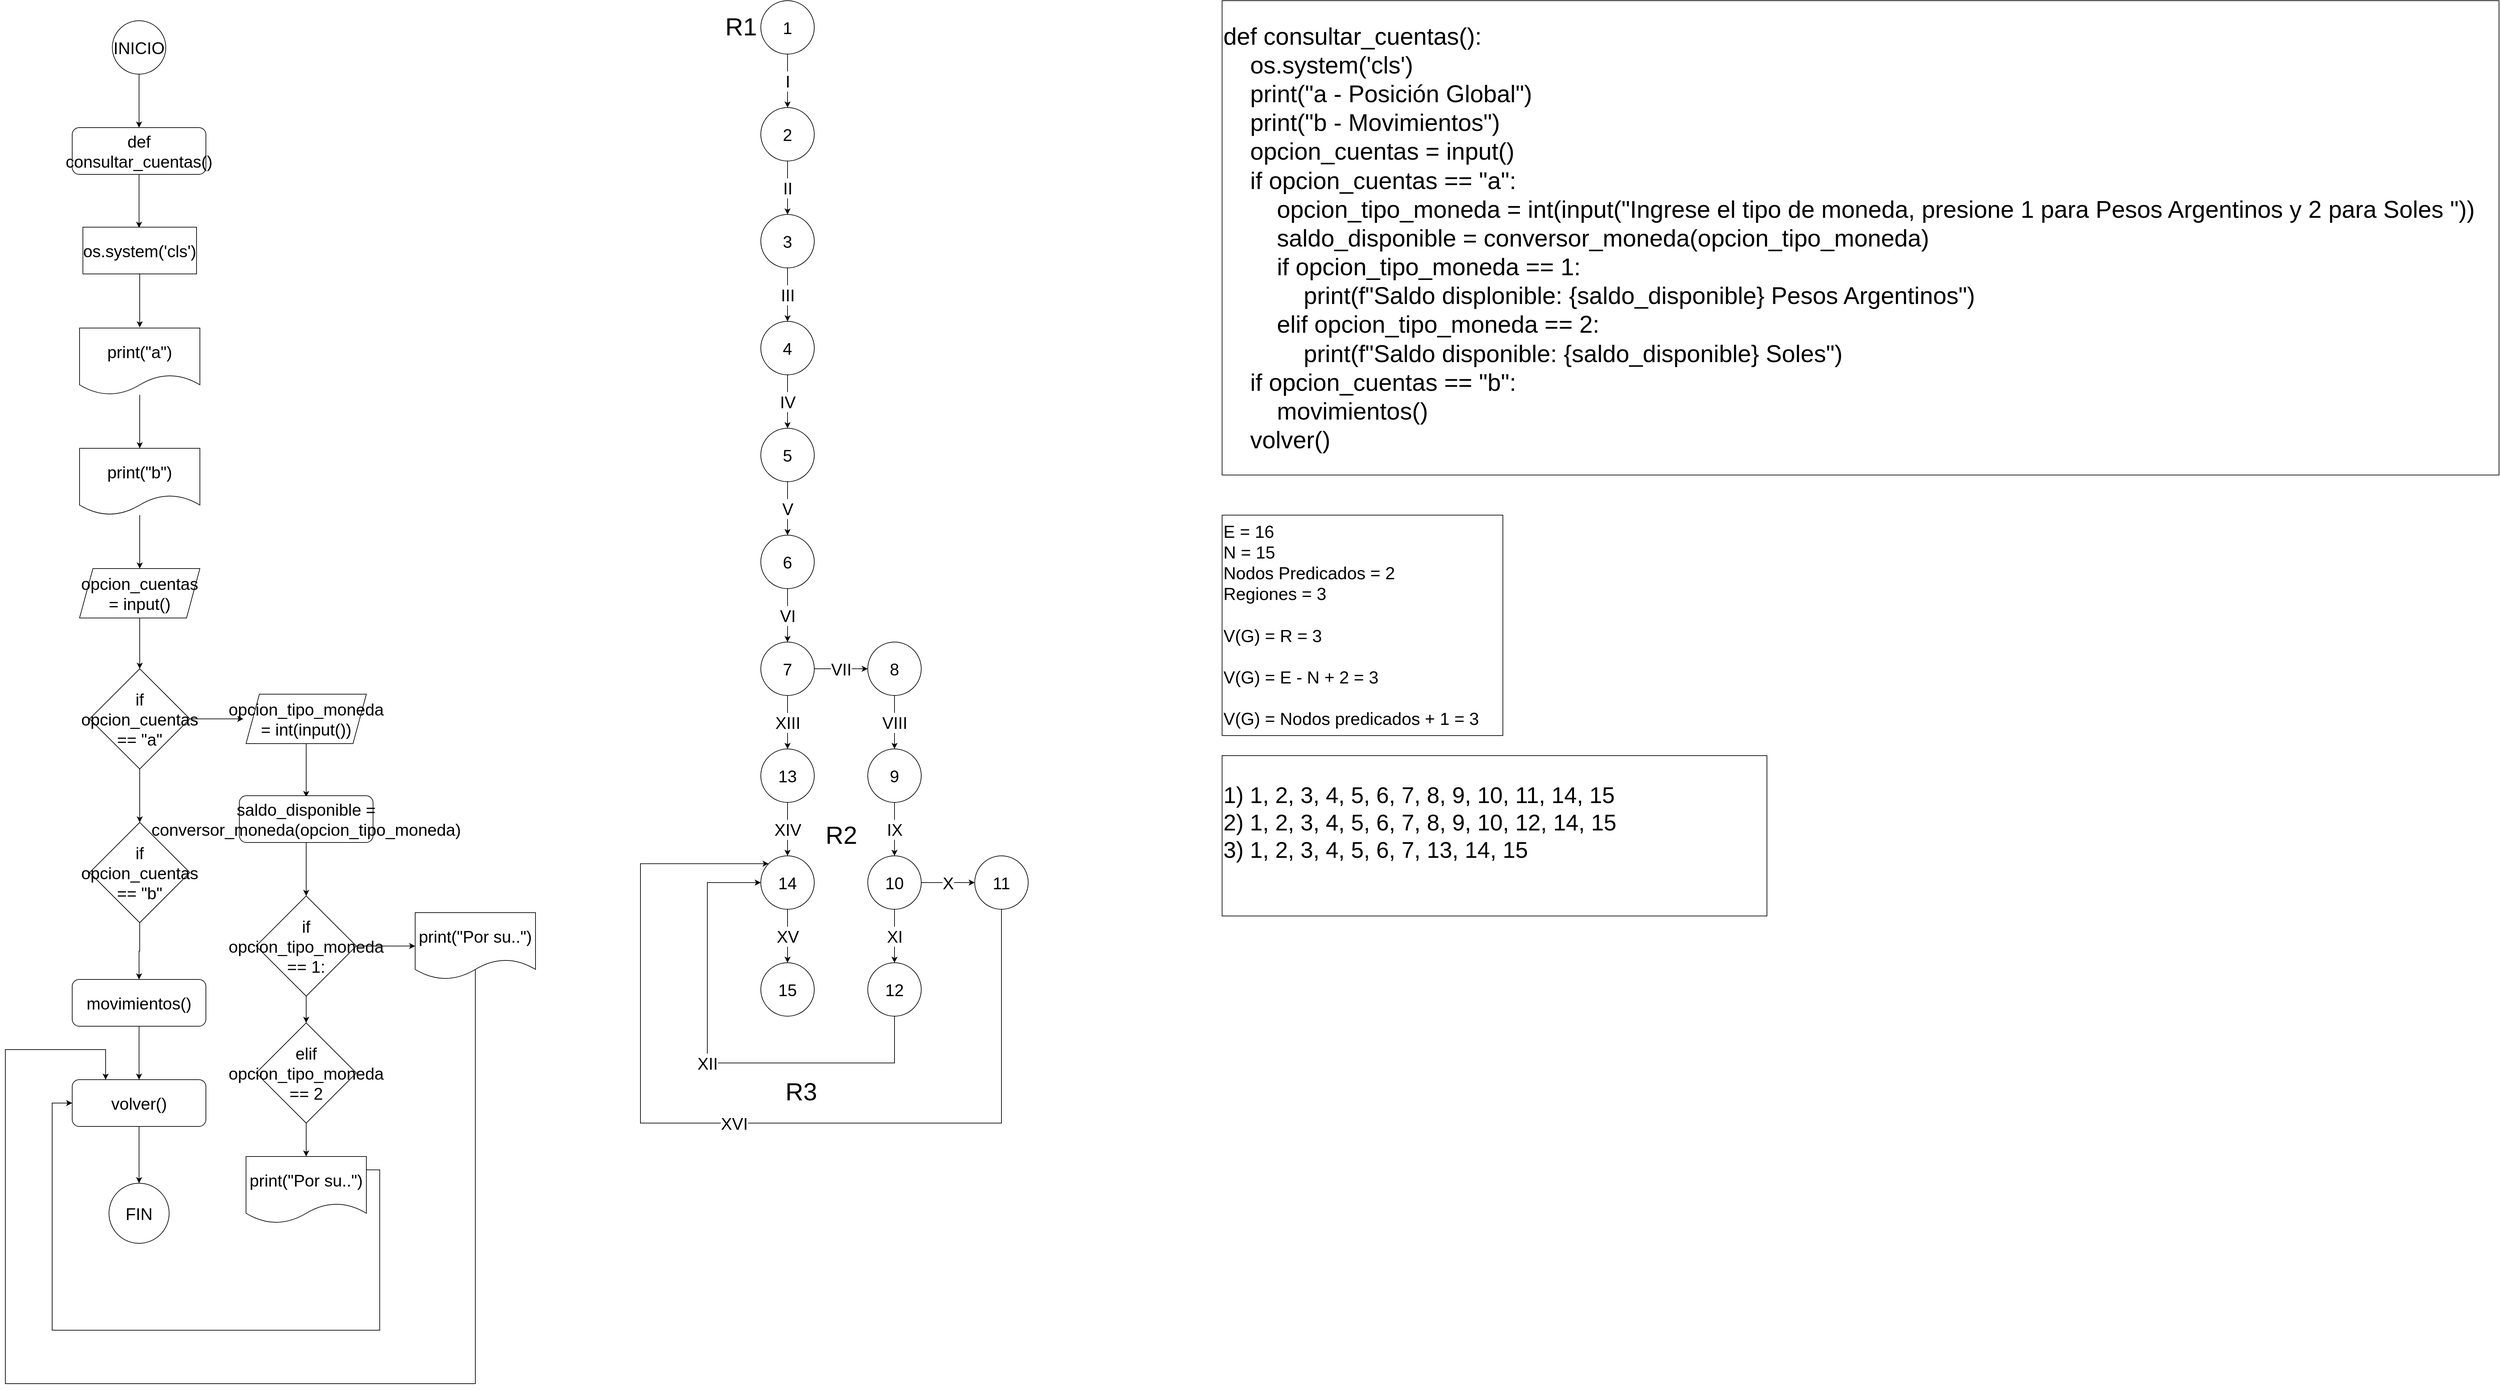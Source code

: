 <mxfile version="19.0.3" type="device"><diagram id="Hc_KqLiliBzw16ogtrJS" name="Página-1"><mxGraphModel dx="5126" dy="2212" grid="1" gridSize="10" guides="1" tooltips="1" connect="1" arrows="1" fold="1" page="1" pageScale="1" pageWidth="827" pageHeight="1169" math="0" shadow="0"><root><mxCell id="0"/><mxCell id="1" parent="0"/><mxCell id="EJ3tcjzNQ7iBSnI-qiS0-100" value="&lt;div&gt;def consultar_cuentas():&lt;/div&gt;&lt;div&gt;&amp;nbsp; &amp;nbsp; os.system('cls')&lt;/div&gt;&lt;div&gt;&amp;nbsp; &amp;nbsp; print(&quot;a - Posición Global&quot;)&lt;/div&gt;&lt;div&gt;&amp;nbsp; &amp;nbsp; print(&quot;b - Movimientos&quot;)&lt;/div&gt;&lt;div&gt;&amp;nbsp; &amp;nbsp; opcion_cuentas = input()&lt;/div&gt;&lt;div&gt;&amp;nbsp; &amp;nbsp; if opcion_cuentas == &quot;a&quot;:&lt;/div&gt;&lt;div&gt;&amp;nbsp; &amp;nbsp; &amp;nbsp; &amp;nbsp; opcion_tipo_moneda = int(input(&quot;Ingrese el tipo de moneda, presione 1 para Pesos Argentinos y 2 para Soles &quot;))&lt;/div&gt;&lt;div&gt;&amp;nbsp; &amp;nbsp; &amp;nbsp; &amp;nbsp; saldo_disponible = conversor_moneda(opcion_tipo_moneda)&lt;/div&gt;&lt;div&gt;&amp;nbsp; &amp;nbsp; &amp;nbsp; &amp;nbsp; if opcion_tipo_moneda == 1:&lt;/div&gt;&lt;div&gt;&amp;nbsp; &amp;nbsp; &amp;nbsp; &amp;nbsp; &amp;nbsp; &amp;nbsp; print(f&quot;Saldo displonible: {saldo_disponible} Pesos Argentinos&quot;)&lt;/div&gt;&lt;div&gt;&amp;nbsp; &amp;nbsp; &amp;nbsp; &amp;nbsp; elif opcion_tipo_moneda == 2:&lt;/div&gt;&lt;div&gt;&amp;nbsp; &amp;nbsp; &amp;nbsp; &amp;nbsp; &amp;nbsp; &amp;nbsp; print(f&quot;Saldo disponible: {saldo_disponible} Soles&quot;)&lt;/div&gt;&lt;div&gt;&amp;nbsp; &amp;nbsp; if opcion_cuentas == &quot;b&quot;:&lt;/div&gt;&lt;div&gt;&amp;nbsp; &amp;nbsp; &amp;nbsp; &amp;nbsp; movimientos()&lt;/div&gt;&lt;div&gt;&amp;nbsp; &amp;nbsp; volver()&lt;/div&gt;" style="rounded=0;whiteSpace=wrap;html=1;align=left;fontSize=36;" vertex="1" parent="1"><mxGeometry x="380" y="100" width="1910" height="710" as="geometry"/></mxCell><mxCell id="EJ3tcjzNQ7iBSnI-qiS0-101" value="E = 16&lt;br style=&quot;font-size: 26px;&quot;&gt;N = 15&lt;br style=&quot;font-size: 26px;&quot;&gt;Nodos Predicados = 2&lt;br style=&quot;font-size: 26px;&quot;&gt;Regiones = 3&lt;br style=&quot;font-size: 26px;&quot;&gt;&lt;br style=&quot;font-size: 26px;&quot;&gt;V(G) = R = 3&lt;br style=&quot;font-size: 26px;&quot;&gt;&lt;br style=&quot;font-size: 26px;&quot;&gt;V(G) = E - N + 2 = 3&lt;br style=&quot;font-size: 26px;&quot;&gt;&lt;br style=&quot;font-size: 26px;&quot;&gt;V(G) = Nodos predicados + 1 = 3" style="rounded=0;whiteSpace=wrap;html=1;align=left;fontSize=26;" vertex="1" parent="1"><mxGeometry x="380" y="870" width="420" height="330" as="geometry"/></mxCell><mxCell id="EJ3tcjzNQ7iBSnI-qiS0-102" value="&lt;div style=&quot;font-size: 34px;&quot;&gt;1) 1, 2, 3, 4, 5, 6, 7, 8, 9, 10, 11, 14, 15&lt;/div&gt;&lt;div style=&quot;font-size: 34px;&quot;&gt;2) 1, 2, 3, 4, 5, 6, 7, 8, 9, 10, 12, 14, 15&lt;/div&gt;&lt;div style=&quot;font-size: 34px;&quot;&gt;3) 1, 2, 3, 4, 5, 6, 7, 13, 14, 15&lt;/div&gt;&amp;nbsp;" style="rounded=0;whiteSpace=wrap;html=1;align=left;fontSize=34;" vertex="1" parent="1"><mxGeometry x="380" y="1230" width="815" height="240" as="geometry"/></mxCell><mxCell id="EJ3tcjzNQ7iBSnI-qiS0-105" value="I" style="edgeStyle=orthogonalEdgeStyle;rounded=0;orthogonalLoop=1;jettySize=auto;html=1;fontSize=25;" edge="1" parent="1" source="EJ3tcjzNQ7iBSnI-qiS0-103" target="EJ3tcjzNQ7iBSnI-qiS0-104"><mxGeometry relative="1" as="geometry"/></mxCell><mxCell id="EJ3tcjzNQ7iBSnI-qiS0-103" value="1" style="ellipse;whiteSpace=wrap;html=1;aspect=fixed;fontSize=25;" vertex="1" parent="1"><mxGeometry x="-310" y="100" width="80" height="80" as="geometry"/></mxCell><mxCell id="EJ3tcjzNQ7iBSnI-qiS0-107" value="II" style="edgeStyle=orthogonalEdgeStyle;rounded=0;orthogonalLoop=1;jettySize=auto;html=1;fontSize=25;" edge="1" parent="1" source="EJ3tcjzNQ7iBSnI-qiS0-104" target="EJ3tcjzNQ7iBSnI-qiS0-106"><mxGeometry relative="1" as="geometry"/></mxCell><mxCell id="EJ3tcjzNQ7iBSnI-qiS0-104" value="2" style="ellipse;whiteSpace=wrap;html=1;aspect=fixed;fontSize=25;" vertex="1" parent="1"><mxGeometry x="-310" y="260" width="80" height="80" as="geometry"/></mxCell><mxCell id="EJ3tcjzNQ7iBSnI-qiS0-109" value="III" style="edgeStyle=orthogonalEdgeStyle;rounded=0;orthogonalLoop=1;jettySize=auto;html=1;fontSize=25;" edge="1" parent="1" source="EJ3tcjzNQ7iBSnI-qiS0-106" target="EJ3tcjzNQ7iBSnI-qiS0-108"><mxGeometry relative="1" as="geometry"/></mxCell><mxCell id="EJ3tcjzNQ7iBSnI-qiS0-106" value="3" style="ellipse;whiteSpace=wrap;html=1;aspect=fixed;fontSize=25;" vertex="1" parent="1"><mxGeometry x="-310" y="420" width="80" height="80" as="geometry"/></mxCell><mxCell id="EJ3tcjzNQ7iBSnI-qiS0-111" value="IV" style="edgeStyle=orthogonalEdgeStyle;rounded=0;orthogonalLoop=1;jettySize=auto;html=1;fontSize=25;" edge="1" parent="1" source="EJ3tcjzNQ7iBSnI-qiS0-108" target="EJ3tcjzNQ7iBSnI-qiS0-110"><mxGeometry relative="1" as="geometry"/></mxCell><mxCell id="EJ3tcjzNQ7iBSnI-qiS0-108" value="4" style="ellipse;whiteSpace=wrap;html=1;aspect=fixed;fontSize=25;" vertex="1" parent="1"><mxGeometry x="-310" y="580" width="80" height="80" as="geometry"/></mxCell><mxCell id="EJ3tcjzNQ7iBSnI-qiS0-113" value="V" style="edgeStyle=orthogonalEdgeStyle;rounded=0;orthogonalLoop=1;jettySize=auto;html=1;fontSize=25;" edge="1" parent="1" source="EJ3tcjzNQ7iBSnI-qiS0-110" target="EJ3tcjzNQ7iBSnI-qiS0-112"><mxGeometry relative="1" as="geometry"/></mxCell><mxCell id="EJ3tcjzNQ7iBSnI-qiS0-110" value="5" style="ellipse;whiteSpace=wrap;html=1;aspect=fixed;fontSize=25;" vertex="1" parent="1"><mxGeometry x="-310" y="740" width="80" height="80" as="geometry"/></mxCell><mxCell id="EJ3tcjzNQ7iBSnI-qiS0-115" value="VI" style="edgeStyle=orthogonalEdgeStyle;rounded=0;orthogonalLoop=1;jettySize=auto;html=1;fontSize=25;" edge="1" parent="1" source="EJ3tcjzNQ7iBSnI-qiS0-112" target="EJ3tcjzNQ7iBSnI-qiS0-114"><mxGeometry relative="1" as="geometry"/></mxCell><mxCell id="EJ3tcjzNQ7iBSnI-qiS0-112" value="6" style="ellipse;whiteSpace=wrap;html=1;aspect=fixed;fontSize=25;" vertex="1" parent="1"><mxGeometry x="-310" y="900" width="80" height="80" as="geometry"/></mxCell><mxCell id="EJ3tcjzNQ7iBSnI-qiS0-117" value="VII" style="edgeStyle=orthogonalEdgeStyle;rounded=0;orthogonalLoop=1;jettySize=auto;html=1;fontSize=25;" edge="1" parent="1" source="EJ3tcjzNQ7iBSnI-qiS0-114" target="EJ3tcjzNQ7iBSnI-qiS0-116"><mxGeometry relative="1" as="geometry"/></mxCell><mxCell id="EJ3tcjzNQ7iBSnI-qiS0-127" value="XIII" style="edgeStyle=orthogonalEdgeStyle;rounded=0;orthogonalLoop=1;jettySize=auto;html=1;fontSize=25;" edge="1" parent="1" source="EJ3tcjzNQ7iBSnI-qiS0-114" target="EJ3tcjzNQ7iBSnI-qiS0-126"><mxGeometry relative="1" as="geometry"/></mxCell><mxCell id="EJ3tcjzNQ7iBSnI-qiS0-114" value="7" style="ellipse;whiteSpace=wrap;html=1;aspect=fixed;fontSize=25;" vertex="1" parent="1"><mxGeometry x="-310" y="1060" width="80" height="80" as="geometry"/></mxCell><mxCell id="EJ3tcjzNQ7iBSnI-qiS0-119" value="VIII" style="edgeStyle=orthogonalEdgeStyle;rounded=0;orthogonalLoop=1;jettySize=auto;html=1;fontSize=25;" edge="1" parent="1" source="EJ3tcjzNQ7iBSnI-qiS0-116" target="EJ3tcjzNQ7iBSnI-qiS0-118"><mxGeometry relative="1" as="geometry"/></mxCell><mxCell id="EJ3tcjzNQ7iBSnI-qiS0-116" value="8" style="ellipse;whiteSpace=wrap;html=1;aspect=fixed;fontSize=25;" vertex="1" parent="1"><mxGeometry x="-150" y="1060" width="80" height="80" as="geometry"/></mxCell><mxCell id="EJ3tcjzNQ7iBSnI-qiS0-121" value="IX" style="edgeStyle=orthogonalEdgeStyle;rounded=0;orthogonalLoop=1;jettySize=auto;html=1;fontSize=25;" edge="1" parent="1" source="EJ3tcjzNQ7iBSnI-qiS0-118" target="EJ3tcjzNQ7iBSnI-qiS0-120"><mxGeometry relative="1" as="geometry"/></mxCell><mxCell id="EJ3tcjzNQ7iBSnI-qiS0-118" value="9" style="ellipse;whiteSpace=wrap;html=1;aspect=fixed;fontSize=25;" vertex="1" parent="1"><mxGeometry x="-150" y="1220" width="80" height="80" as="geometry"/></mxCell><mxCell id="EJ3tcjzNQ7iBSnI-qiS0-123" value="X" style="edgeStyle=orthogonalEdgeStyle;rounded=0;orthogonalLoop=1;jettySize=auto;html=1;fontSize=25;" edge="1" parent="1" source="EJ3tcjzNQ7iBSnI-qiS0-120" target="EJ3tcjzNQ7iBSnI-qiS0-122"><mxGeometry relative="1" as="geometry"/></mxCell><mxCell id="EJ3tcjzNQ7iBSnI-qiS0-125" value="XI" style="edgeStyle=orthogonalEdgeStyle;rounded=0;orthogonalLoop=1;jettySize=auto;html=1;fontSize=25;" edge="1" parent="1" source="EJ3tcjzNQ7iBSnI-qiS0-120" target="EJ3tcjzNQ7iBSnI-qiS0-124"><mxGeometry relative="1" as="geometry"/></mxCell><mxCell id="EJ3tcjzNQ7iBSnI-qiS0-120" value="10" style="ellipse;whiteSpace=wrap;html=1;aspect=fixed;fontSize=25;" vertex="1" parent="1"><mxGeometry x="-150" y="1380" width="80" height="80" as="geometry"/></mxCell><mxCell id="EJ3tcjzNQ7iBSnI-qiS0-133" value="XVI" style="edgeStyle=orthogonalEdgeStyle;rounded=0;orthogonalLoop=1;jettySize=auto;html=1;exitX=0.5;exitY=1;exitDx=0;exitDy=0;entryX=0;entryY=0;entryDx=0;entryDy=0;fontSize=25;" edge="1" parent="1" source="EJ3tcjzNQ7iBSnI-qiS0-122" target="EJ3tcjzNQ7iBSnI-qiS0-128"><mxGeometry relative="1" as="geometry"><Array as="points"><mxPoint x="50" y="1780"/><mxPoint x="-490" y="1780"/><mxPoint x="-490" y="1392"/></Array></mxGeometry></mxCell><mxCell id="EJ3tcjzNQ7iBSnI-qiS0-122" value="11" style="ellipse;whiteSpace=wrap;html=1;aspect=fixed;fontSize=25;" vertex="1" parent="1"><mxGeometry x="10" y="1380" width="80" height="80" as="geometry"/></mxCell><mxCell id="EJ3tcjzNQ7iBSnI-qiS0-132" value="XII" style="edgeStyle=orthogonalEdgeStyle;rounded=0;orthogonalLoop=1;jettySize=auto;html=1;exitX=0.5;exitY=1;exitDx=0;exitDy=0;entryX=0;entryY=0.5;entryDx=0;entryDy=0;fontSize=25;" edge="1" parent="1" source="EJ3tcjzNQ7iBSnI-qiS0-124" target="EJ3tcjzNQ7iBSnI-qiS0-128"><mxGeometry relative="1" as="geometry"><Array as="points"><mxPoint x="-110" y="1690"/><mxPoint x="-390" y="1690"/><mxPoint x="-390" y="1420"/></Array></mxGeometry></mxCell><mxCell id="EJ3tcjzNQ7iBSnI-qiS0-124" value="12" style="ellipse;whiteSpace=wrap;html=1;aspect=fixed;fontSize=25;" vertex="1" parent="1"><mxGeometry x="-150" y="1540" width="80" height="80" as="geometry"/></mxCell><mxCell id="EJ3tcjzNQ7iBSnI-qiS0-129" value="XIV" style="edgeStyle=orthogonalEdgeStyle;rounded=0;orthogonalLoop=1;jettySize=auto;html=1;fontSize=25;" edge="1" parent="1" source="EJ3tcjzNQ7iBSnI-qiS0-126" target="EJ3tcjzNQ7iBSnI-qiS0-128"><mxGeometry relative="1" as="geometry"/></mxCell><mxCell id="EJ3tcjzNQ7iBSnI-qiS0-126" value="13" style="ellipse;whiteSpace=wrap;html=1;aspect=fixed;fontSize=25;" vertex="1" parent="1"><mxGeometry x="-310" y="1220" width="80" height="80" as="geometry"/></mxCell><mxCell id="EJ3tcjzNQ7iBSnI-qiS0-131" value="XV" style="edgeStyle=orthogonalEdgeStyle;rounded=0;orthogonalLoop=1;jettySize=auto;html=1;fontSize=25;" edge="1" parent="1" source="EJ3tcjzNQ7iBSnI-qiS0-128" target="EJ3tcjzNQ7iBSnI-qiS0-130"><mxGeometry relative="1" as="geometry"/></mxCell><mxCell id="EJ3tcjzNQ7iBSnI-qiS0-128" value="14" style="ellipse;whiteSpace=wrap;html=1;aspect=fixed;fontSize=25;" vertex="1" parent="1"><mxGeometry x="-310" y="1380" width="80" height="80" as="geometry"/></mxCell><mxCell id="EJ3tcjzNQ7iBSnI-qiS0-130" value="15" style="ellipse;whiteSpace=wrap;html=1;aspect=fixed;fontSize=25;" vertex="1" parent="1"><mxGeometry x="-310" y="1540" width="80" height="80" as="geometry"/></mxCell><mxCell id="EJ3tcjzNQ7iBSnI-qiS0-134" value="&lt;font style=&quot;font-size: 37px;&quot;&gt;R1&lt;/font&gt;" style="text;html=1;align=center;verticalAlign=middle;resizable=0;points=[];autosize=1;strokeColor=none;fillColor=none;fontSize=23;" vertex="1" parent="1"><mxGeometry x="-370" y="120" width="60" height="40" as="geometry"/></mxCell><mxCell id="EJ3tcjzNQ7iBSnI-qiS0-135" value="&lt;font style=&quot;font-size: 37px;&quot;&gt;R2&lt;/font&gt;" style="text;html=1;align=center;verticalAlign=middle;resizable=0;points=[];autosize=1;strokeColor=none;fillColor=none;fontSize=23;" vertex="1" parent="1"><mxGeometry x="-220" y="1330" width="60" height="40" as="geometry"/></mxCell><mxCell id="EJ3tcjzNQ7iBSnI-qiS0-136" value="&lt;font style=&quot;font-size: 37px;&quot;&gt;R3&lt;/font&gt;" style="text;html=1;align=center;verticalAlign=middle;resizable=0;points=[];autosize=1;strokeColor=none;fillColor=none;fontSize=23;" vertex="1" parent="1"><mxGeometry x="-280" y="1714" width="60" height="40" as="geometry"/></mxCell><mxCell id="EJ3tcjzNQ7iBSnI-qiS0-147" value="" style="edgeStyle=orthogonalEdgeStyle;rounded=0;orthogonalLoop=1;jettySize=auto;html=1;fontSize=25;" edge="1" parent="1" source="EJ3tcjzNQ7iBSnI-qiS0-148"><mxGeometry relative="1" as="geometry"><mxPoint x="-1240" y="290" as="targetPoint"/></mxGeometry></mxCell><mxCell id="EJ3tcjzNQ7iBSnI-qiS0-148" value="INICIO" style="ellipse;whiteSpace=wrap;html=1;aspect=fixed;fontSize=25;" vertex="1" parent="1"><mxGeometry x="-1280" y="130" width="80" height="80" as="geometry"/></mxCell><mxCell id="EJ3tcjzNQ7iBSnI-qiS0-149" value="" style="edgeStyle=orthogonalEdgeStyle;rounded=0;orthogonalLoop=1;jettySize=auto;html=1;fontSize=25;" edge="1" parent="1" source="EJ3tcjzNQ7iBSnI-qiS0-150"><mxGeometry relative="1" as="geometry"><mxPoint x="-1240" y="440" as="targetPoint"/></mxGeometry></mxCell><mxCell id="EJ3tcjzNQ7iBSnI-qiS0-150" value="def consultar_cuentas()" style="rounded=1;whiteSpace=wrap;html=1;fontSize=25;" vertex="1" parent="1"><mxGeometry x="-1340" y="290" width="200" height="70" as="geometry"/></mxCell><mxCell id="EJ3tcjzNQ7iBSnI-qiS0-151" value="" style="edgeStyle=orthogonalEdgeStyle;rounded=0;orthogonalLoop=1;jettySize=auto;html=1;fontSize=25;" edge="1" parent="1" source="EJ3tcjzNQ7iBSnI-qiS0-152"><mxGeometry relative="1" as="geometry"><mxPoint x="-1239" y="589.0" as="targetPoint"/></mxGeometry></mxCell><mxCell id="EJ3tcjzNQ7iBSnI-qiS0-152" value="os.system('cls')" style="whiteSpace=wrap;html=1;fontSize=25;" vertex="1" parent="1"><mxGeometry x="-1324" y="439.0" width="170" height="70" as="geometry"/></mxCell><mxCell id="EJ3tcjzNQ7iBSnI-qiS0-155" value="" style="edgeStyle=orthogonalEdgeStyle;rounded=0;orthogonalLoop=1;jettySize=auto;html=1;fontSize=25;" edge="1" parent="1" source="EJ3tcjzNQ7iBSnI-qiS0-153" target="EJ3tcjzNQ7iBSnI-qiS0-154"><mxGeometry relative="1" as="geometry"/></mxCell><mxCell id="EJ3tcjzNQ7iBSnI-qiS0-153" value="print(&quot;a&quot;)" style="shape=document;whiteSpace=wrap;html=1;boundedLbl=1;fontSize=25;" vertex="1" parent="1"><mxGeometry x="-1329" y="590" width="180" height="100" as="geometry"/></mxCell><mxCell id="EJ3tcjzNQ7iBSnI-qiS0-157" value="" style="edgeStyle=orthogonalEdgeStyle;rounded=0;orthogonalLoop=1;jettySize=auto;html=1;fontSize=25;" edge="1" parent="1" source="EJ3tcjzNQ7iBSnI-qiS0-154"><mxGeometry relative="1" as="geometry"><mxPoint x="-1239" y="950" as="targetPoint"/></mxGeometry></mxCell><mxCell id="EJ3tcjzNQ7iBSnI-qiS0-154" value="print(&quot;b&quot;)" style="shape=document;whiteSpace=wrap;html=1;boundedLbl=1;fontSize=25;" vertex="1" parent="1"><mxGeometry x="-1329" y="770" width="180" height="100" as="geometry"/></mxCell><mxCell id="EJ3tcjzNQ7iBSnI-qiS0-160" value="" style="edgeStyle=orthogonalEdgeStyle;rounded=0;orthogonalLoop=1;jettySize=auto;html=1;fontSize=25;" edge="1" parent="1"><mxGeometry relative="1" as="geometry"><mxPoint x="-1239" y="1020.0" as="sourcePoint"/><mxPoint x="-1239" y="1100" as="targetPoint"/></mxGeometry></mxCell><mxCell id="EJ3tcjzNQ7iBSnI-qiS0-163" value="" style="edgeStyle=orthogonalEdgeStyle;rounded=0;orthogonalLoop=1;jettySize=auto;html=1;fontSize=25;" edge="1" parent="1" source="EJ3tcjzNQ7iBSnI-qiS0-161"><mxGeometry relative="1" as="geometry"><mxPoint x="-1084.0" y="1175" as="targetPoint"/></mxGeometry></mxCell><mxCell id="EJ3tcjzNQ7iBSnI-qiS0-179" value="" style="edgeStyle=orthogonalEdgeStyle;rounded=0;orthogonalLoop=1;jettySize=auto;html=1;fontSize=25;" edge="1" parent="1" source="EJ3tcjzNQ7iBSnI-qiS0-161" target="EJ3tcjzNQ7iBSnI-qiS0-178"><mxGeometry relative="1" as="geometry"/></mxCell><mxCell id="EJ3tcjzNQ7iBSnI-qiS0-161" value="if opcion_cuentas == &quot;a&quot;" style="rhombus;whiteSpace=wrap;html=1;fontSize=25;" vertex="1" parent="1"><mxGeometry x="-1314" y="1100" width="150" height="150" as="geometry"/></mxCell><mxCell id="EJ3tcjzNQ7iBSnI-qiS0-166" value="" style="edgeStyle=orthogonalEdgeStyle;rounded=0;orthogonalLoop=1;jettySize=auto;html=1;fontSize=25;" edge="1" parent="1" source="EJ3tcjzNQ7iBSnI-qiS0-164"><mxGeometry relative="1" as="geometry"><mxPoint x="-990" y="1292" as="targetPoint"/></mxGeometry></mxCell><mxCell id="EJ3tcjzNQ7iBSnI-qiS0-164" value="opcion_tipo_moneda = int(input())" style="shape=parallelogram;perimeter=parallelogramPerimeter;whiteSpace=wrap;html=1;fixedSize=1;fontSize=25;" vertex="1" parent="1"><mxGeometry x="-1080" y="1138" width="180" height="74" as="geometry"/></mxCell><mxCell id="EJ3tcjzNQ7iBSnI-qiS0-169" value="" style="edgeStyle=orthogonalEdgeStyle;rounded=0;orthogonalLoop=1;jettySize=auto;html=1;fontSize=25;" edge="1" parent="1" source="EJ3tcjzNQ7iBSnI-qiS0-167"><mxGeometry relative="1" as="geometry"><mxPoint x="-990" y="1440" as="targetPoint"/></mxGeometry></mxCell><mxCell id="EJ3tcjzNQ7iBSnI-qiS0-167" value="saldo_disponible = conversor_moneda(opcion_tipo_moneda)" style="rounded=1;whiteSpace=wrap;html=1;fontSize=25;" vertex="1" parent="1"><mxGeometry x="-1090" y="1290" width="200" height="70" as="geometry"/></mxCell><mxCell id="EJ3tcjzNQ7iBSnI-qiS0-172" value="" style="edgeStyle=orthogonalEdgeStyle;rounded=0;orthogonalLoop=1;jettySize=auto;html=1;fontSize=25;entryX=0;entryY=0.5;entryDx=0;entryDy=0;" edge="1" parent="1" source="EJ3tcjzNQ7iBSnI-qiS0-170" target="EJ3tcjzNQ7iBSnI-qiS0-173"><mxGeometry relative="1" as="geometry"><mxPoint x="-835" y="1515" as="targetPoint"/></mxGeometry></mxCell><mxCell id="EJ3tcjzNQ7iBSnI-qiS0-175" value="" style="edgeStyle=orthogonalEdgeStyle;rounded=0;orthogonalLoop=1;jettySize=auto;html=1;fontSize=25;entryX=0.5;entryY=0;entryDx=0;entryDy=0;" edge="1" parent="1" source="EJ3tcjzNQ7iBSnI-qiS0-170" target="EJ3tcjzNQ7iBSnI-qiS0-176"><mxGeometry relative="1" as="geometry"><mxPoint x="-990" y="1670.0" as="targetPoint"/></mxGeometry></mxCell><mxCell id="EJ3tcjzNQ7iBSnI-qiS0-192" value="" style="edgeStyle=orthogonalEdgeStyle;rounded=0;orthogonalLoop=1;jettySize=auto;html=1;fontSize=25;" edge="1" parent="1" source="EJ3tcjzNQ7iBSnI-qiS0-170" target="EJ3tcjzNQ7iBSnI-qiS0-191"><mxGeometry relative="1" as="geometry"/></mxCell><mxCell id="EJ3tcjzNQ7iBSnI-qiS0-170" value="if opcion_tipo_moneda == 1:" style="rhombus;whiteSpace=wrap;html=1;fontSize=25;" vertex="1" parent="1"><mxGeometry x="-1065" y="1440" width="150" height="150" as="geometry"/></mxCell><mxCell id="EJ3tcjzNQ7iBSnI-qiS0-188" style="edgeStyle=orthogonalEdgeStyle;rounded=0;orthogonalLoop=1;jettySize=auto;html=1;exitX=0.5;exitY=0;exitDx=0;exitDy=0;fontSize=25;entryX=0.25;entryY=0;entryDx=0;entryDy=0;" edge="1" parent="1" source="EJ3tcjzNQ7iBSnI-qiS0-173" target="EJ3tcjzNQ7iBSnI-qiS0-183"><mxGeometry relative="1" as="geometry"><mxPoint x="-1360" y="1515" as="targetPoint"/><Array as="points"><mxPoint x="-737" y="2170"/><mxPoint x="-1440" y="2170"/><mxPoint x="-1440" y="1670"/><mxPoint x="-1290" y="1670"/></Array></mxGeometry></mxCell><mxCell id="EJ3tcjzNQ7iBSnI-qiS0-173" value="print(&quot;Por su..&quot;)" style="shape=document;whiteSpace=wrap;html=1;boundedLbl=1;fontSize=25;" vertex="1" parent="1"><mxGeometry x="-827" y="1465" width="180" height="100" as="geometry"/></mxCell><mxCell id="EJ3tcjzNQ7iBSnI-qiS0-189" style="edgeStyle=orthogonalEdgeStyle;rounded=0;orthogonalLoop=1;jettySize=auto;html=1;exitX=1;exitY=0.5;exitDx=0;exitDy=0;fontSize=25;entryX=0;entryY=0.5;entryDx=0;entryDy=0;" edge="1" parent="1" source="EJ3tcjzNQ7iBSnI-qiS0-176" target="EJ3tcjzNQ7iBSnI-qiS0-183"><mxGeometry relative="1" as="geometry"><mxPoint x="-1330" y="2090" as="targetPoint"/><Array as="points"><mxPoint x="-900" y="1850"/><mxPoint x="-880" y="1850"/><mxPoint x="-880" y="2090"/><mxPoint x="-1370" y="2090"/><mxPoint x="-1370" y="1750"/></Array></mxGeometry></mxCell><mxCell id="EJ3tcjzNQ7iBSnI-qiS0-176" value="print(&quot;Por su..&quot;)" style="shape=document;whiteSpace=wrap;html=1;boundedLbl=1;fontSize=25;" vertex="1" parent="1"><mxGeometry x="-1080" y="1830" width="180" height="100" as="geometry"/></mxCell><mxCell id="EJ3tcjzNQ7iBSnI-qiS0-181" value="" style="edgeStyle=orthogonalEdgeStyle;rounded=0;orthogonalLoop=1;jettySize=auto;html=1;fontSize=25;entryX=0.5;entryY=0;entryDx=0;entryDy=0;" edge="1" parent="1" source="EJ3tcjzNQ7iBSnI-qiS0-178" target="EJ3tcjzNQ7iBSnI-qiS0-182"><mxGeometry relative="1" as="geometry"><mxPoint x="-1239" y="1560" as="targetPoint"/></mxGeometry></mxCell><mxCell id="EJ3tcjzNQ7iBSnI-qiS0-178" value="if opcion_cuentas == &quot;b&quot;" style="rhombus;whiteSpace=wrap;html=1;fontSize=25;" vertex="1" parent="1"><mxGeometry x="-1314" y="1330" width="150" height="150" as="geometry"/></mxCell><mxCell id="EJ3tcjzNQ7iBSnI-qiS0-184" value="" style="edgeStyle=orthogonalEdgeStyle;rounded=0;orthogonalLoop=1;jettySize=auto;html=1;fontSize=25;" edge="1" parent="1" source="EJ3tcjzNQ7iBSnI-qiS0-182" target="EJ3tcjzNQ7iBSnI-qiS0-183"><mxGeometry relative="1" as="geometry"/></mxCell><mxCell id="EJ3tcjzNQ7iBSnI-qiS0-182" value="movimientos()" style="rounded=1;whiteSpace=wrap;html=1;fontSize=25;" vertex="1" parent="1"><mxGeometry x="-1340" y="1565" width="200" height="70" as="geometry"/></mxCell><mxCell id="EJ3tcjzNQ7iBSnI-qiS0-186" value="" style="edgeStyle=orthogonalEdgeStyle;rounded=0;orthogonalLoop=1;jettySize=auto;html=1;fontSize=25;entryX=0.5;entryY=0;entryDx=0;entryDy=0;" edge="1" parent="1" source="EJ3tcjzNQ7iBSnI-qiS0-183" target="EJ3tcjzNQ7iBSnI-qiS0-187"><mxGeometry relative="1" as="geometry"><mxPoint x="-1240" y="1865.0" as="targetPoint"/></mxGeometry></mxCell><mxCell id="EJ3tcjzNQ7iBSnI-qiS0-183" value="volver()" style="rounded=1;whiteSpace=wrap;html=1;fontSize=25;" vertex="1" parent="1"><mxGeometry x="-1340" y="1715" width="200" height="70" as="geometry"/></mxCell><mxCell id="EJ3tcjzNQ7iBSnI-qiS0-187" value="FIN" style="ellipse;whiteSpace=wrap;html=1;aspect=fixed;fontSize=25;" vertex="1" parent="1"><mxGeometry x="-1285" y="1870" width="90" height="90" as="geometry"/></mxCell><mxCell id="EJ3tcjzNQ7iBSnI-qiS0-190" value="opcion_cuentas = input()" style="shape=parallelogram;perimeter=parallelogramPerimeter;whiteSpace=wrap;html=1;fixedSize=1;fontSize=25;" vertex="1" parent="1"><mxGeometry x="-1329" y="950" width="180" height="74" as="geometry"/></mxCell><mxCell id="EJ3tcjzNQ7iBSnI-qiS0-191" value="elif opcion_tipo_moneda == 2" style="rhombus;whiteSpace=wrap;html=1;fontSize=25;" vertex="1" parent="1"><mxGeometry x="-1065" y="1630" width="150" height="150" as="geometry"/></mxCell></root></mxGraphModel></diagram></mxfile>